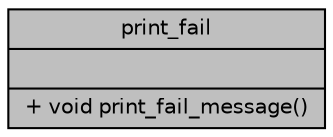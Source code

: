 digraph "print_fail"
{
 // LATEX_PDF_SIZE
  edge [fontname="Helvetica",fontsize="10",labelfontname="Helvetica",labelfontsize="10"];
  node [fontname="Helvetica",fontsize="10",shape=record];
  Node1 [label="{print_fail\n||+ void print_fail_message()\l}",height=0.2,width=0.4,color="black", fillcolor="grey75", style="filled", fontcolor="black",tooltip=" "];
}

